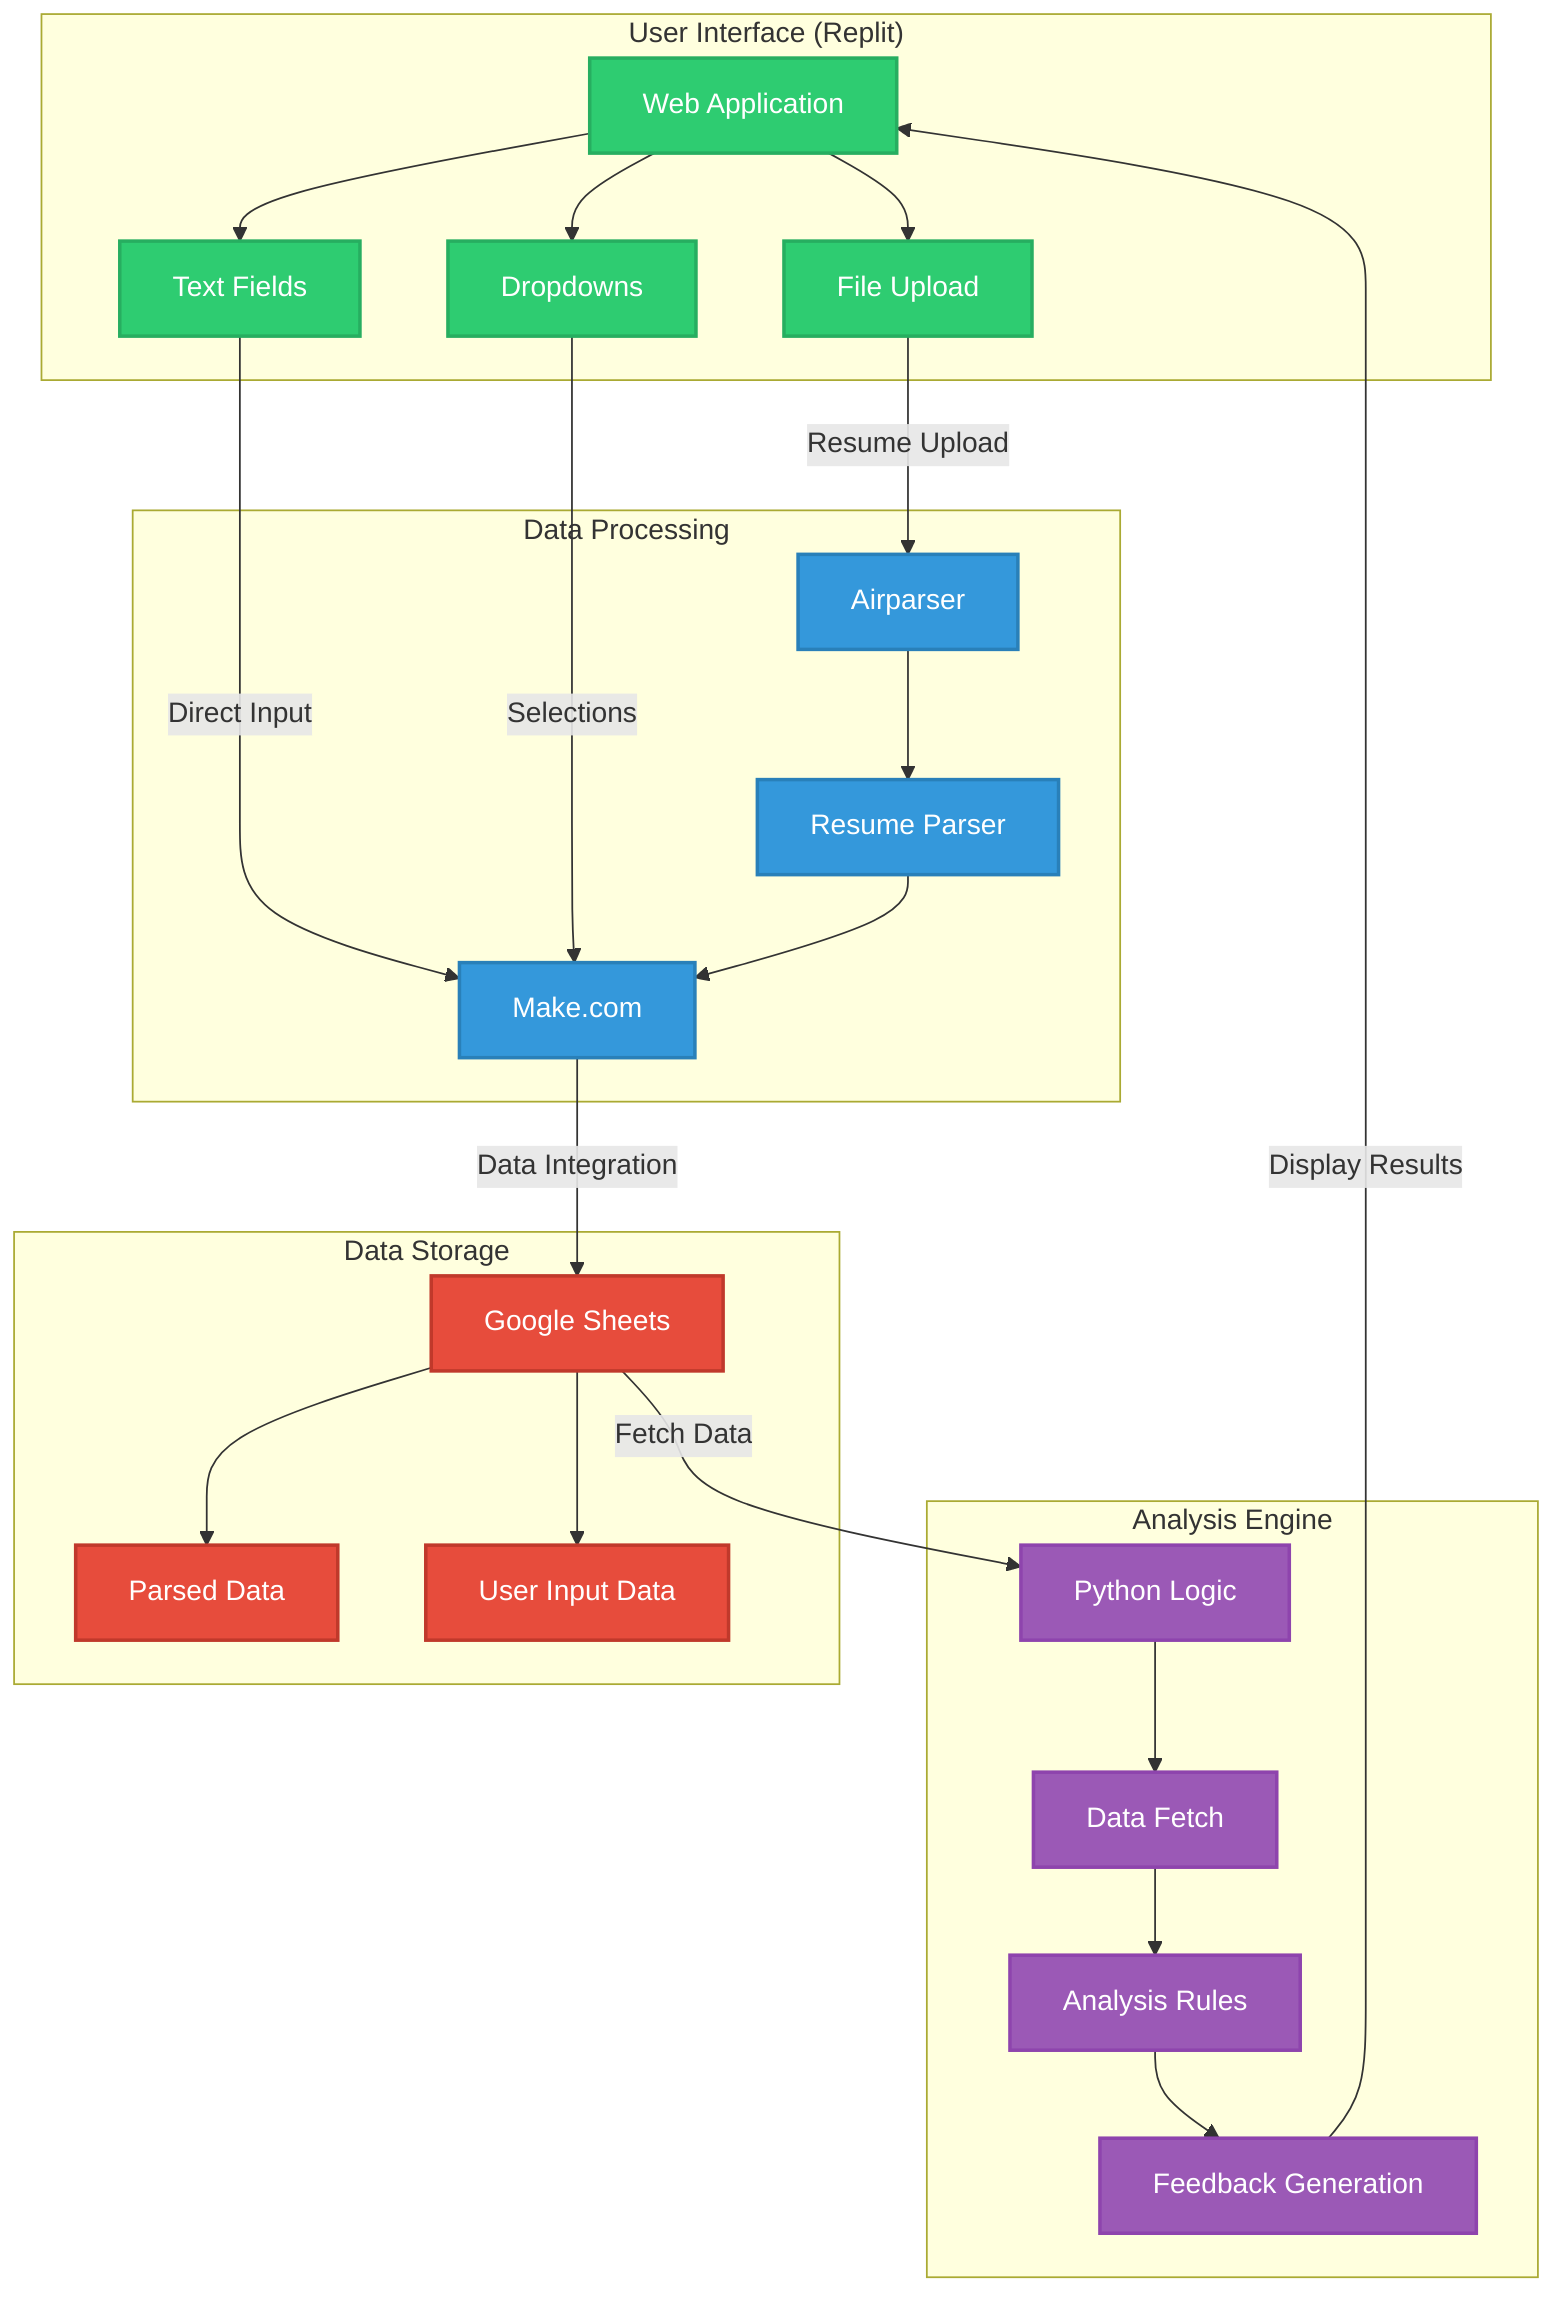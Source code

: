 graph TD
    subgraph User["User Interface (Replit)"]
        A1[Web Application]
        A2[Text Fields]
        A3[Dropdowns]
        A4[File Upload]
        A1 --> A2
        A1 --> A3
        A1 --> A4
    end

    subgraph Processing["Data Processing"]
        B1[Airparser]
        B2[Make.com]
        B3[Resume Parser]
        B1 --> B3
        B3 --> B2
    end

    subgraph Storage["Data Storage"]
        C1[Google Sheets]
        C2[Parsed Data]
        C3[User Input Data]
        C1 --> C2
        C1 --> C3
    end

    subgraph Analysis["Analysis Engine"]
        D1[Python Logic]
        D2[Data Fetch]
        D3[Analysis Rules]
        D4[Feedback Generation]
        D1 --> D2
        D2 --> D3
        D3 --> D4
    end

    %% Main Flow
    A4 -->|Resume Upload| B1
    A2 -->|Direct Input| B2
    A3 -->|Selections| B2
    B2 -->|Data Integration| C1
    C1 -->|Fetch Data| D1
    D4 -->|Display Results| A1

    %% Styling
    classDef primary fill:#2ecc71,stroke:#27ae60,stroke-width:2px,color:white
    classDef secondary fill:#3498db,stroke:#2980b9,stroke-width:2px,color:white
    classDef storage fill:#e74c3c,stroke:#c0392b,stroke-width:2px,color:white
    classDef analysis fill:#9b59b6,stroke:#8e44ad,stroke-width:2px,color:white

    class A1,A2,A3,A4 primary
    class B1,B2,B3 secondary
    class C1,C2,C3 storage
    class D1,D2,D3,D4 analysis